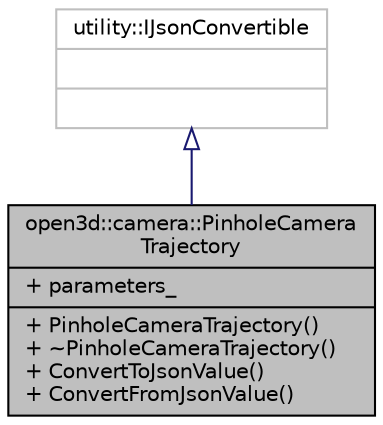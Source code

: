 digraph "open3d::camera::PinholeCameraTrajectory"
{
 // INTERACTIVE_SVG=YES
 // LATEX_PDF_SIZE
  bgcolor="transparent";
  edge [fontname="Helvetica",fontsize="10",labelfontname="Helvetica",labelfontsize="10"];
  node [fontname="Helvetica",fontsize="10",shape=record];
  Node2 [label="{open3d::camera::PinholeCamera\lTrajectory\n|+ parameters_\l|+ PinholeCameraTrajectory()\l+ ~PinholeCameraTrajectory()\l+ ConvertToJsonValue()\l+ ConvertFromJsonValue()\l}",height=0.2,width=0.4,color="black", fillcolor="grey75", style="filled", fontcolor="black",tooltip=" "];
  Node3 -> Node2 [dir="back",color="midnightblue",fontsize="10",style="solid",arrowtail="onormal",fontname="Helvetica"];
  Node3 [label="{utility::IJsonConvertible\n||}",height=0.2,width=0.4,color="grey75",tooltip=" "];
}
